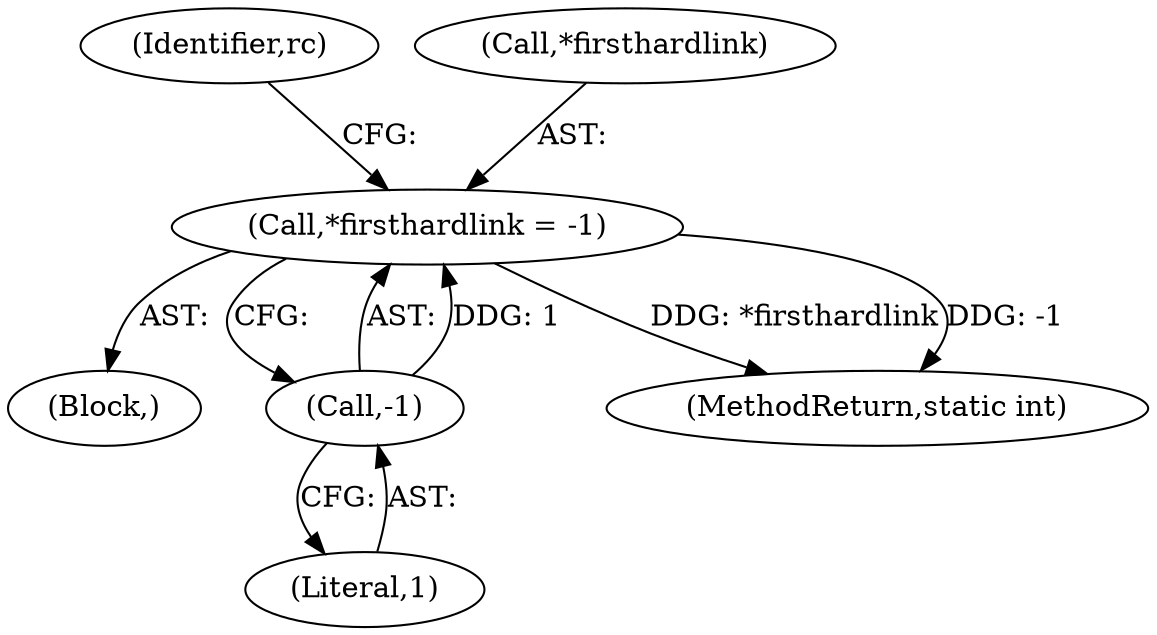digraph "0_rpm_404ef011c300207cdb1e531670384564aae04bdc_0@pointer" {
"1000201" [label="(Call,*firsthardlink = -1)"];
"1000204" [label="(Call,-1)"];
"1000189" [label="(Block,)"];
"1000204" [label="(Call,-1)"];
"1000214" [label="(MethodReturn,static int)"];
"1000213" [label="(Identifier,rc)"];
"1000201" [label="(Call,*firsthardlink = -1)"];
"1000205" [label="(Literal,1)"];
"1000202" [label="(Call,*firsthardlink)"];
"1000201" -> "1000189"  [label="AST: "];
"1000201" -> "1000204"  [label="CFG: "];
"1000202" -> "1000201"  [label="AST: "];
"1000204" -> "1000201"  [label="AST: "];
"1000213" -> "1000201"  [label="CFG: "];
"1000201" -> "1000214"  [label="DDG: *firsthardlink"];
"1000201" -> "1000214"  [label="DDG: -1"];
"1000204" -> "1000201"  [label="DDG: 1"];
"1000204" -> "1000205"  [label="CFG: "];
"1000205" -> "1000204"  [label="AST: "];
}
